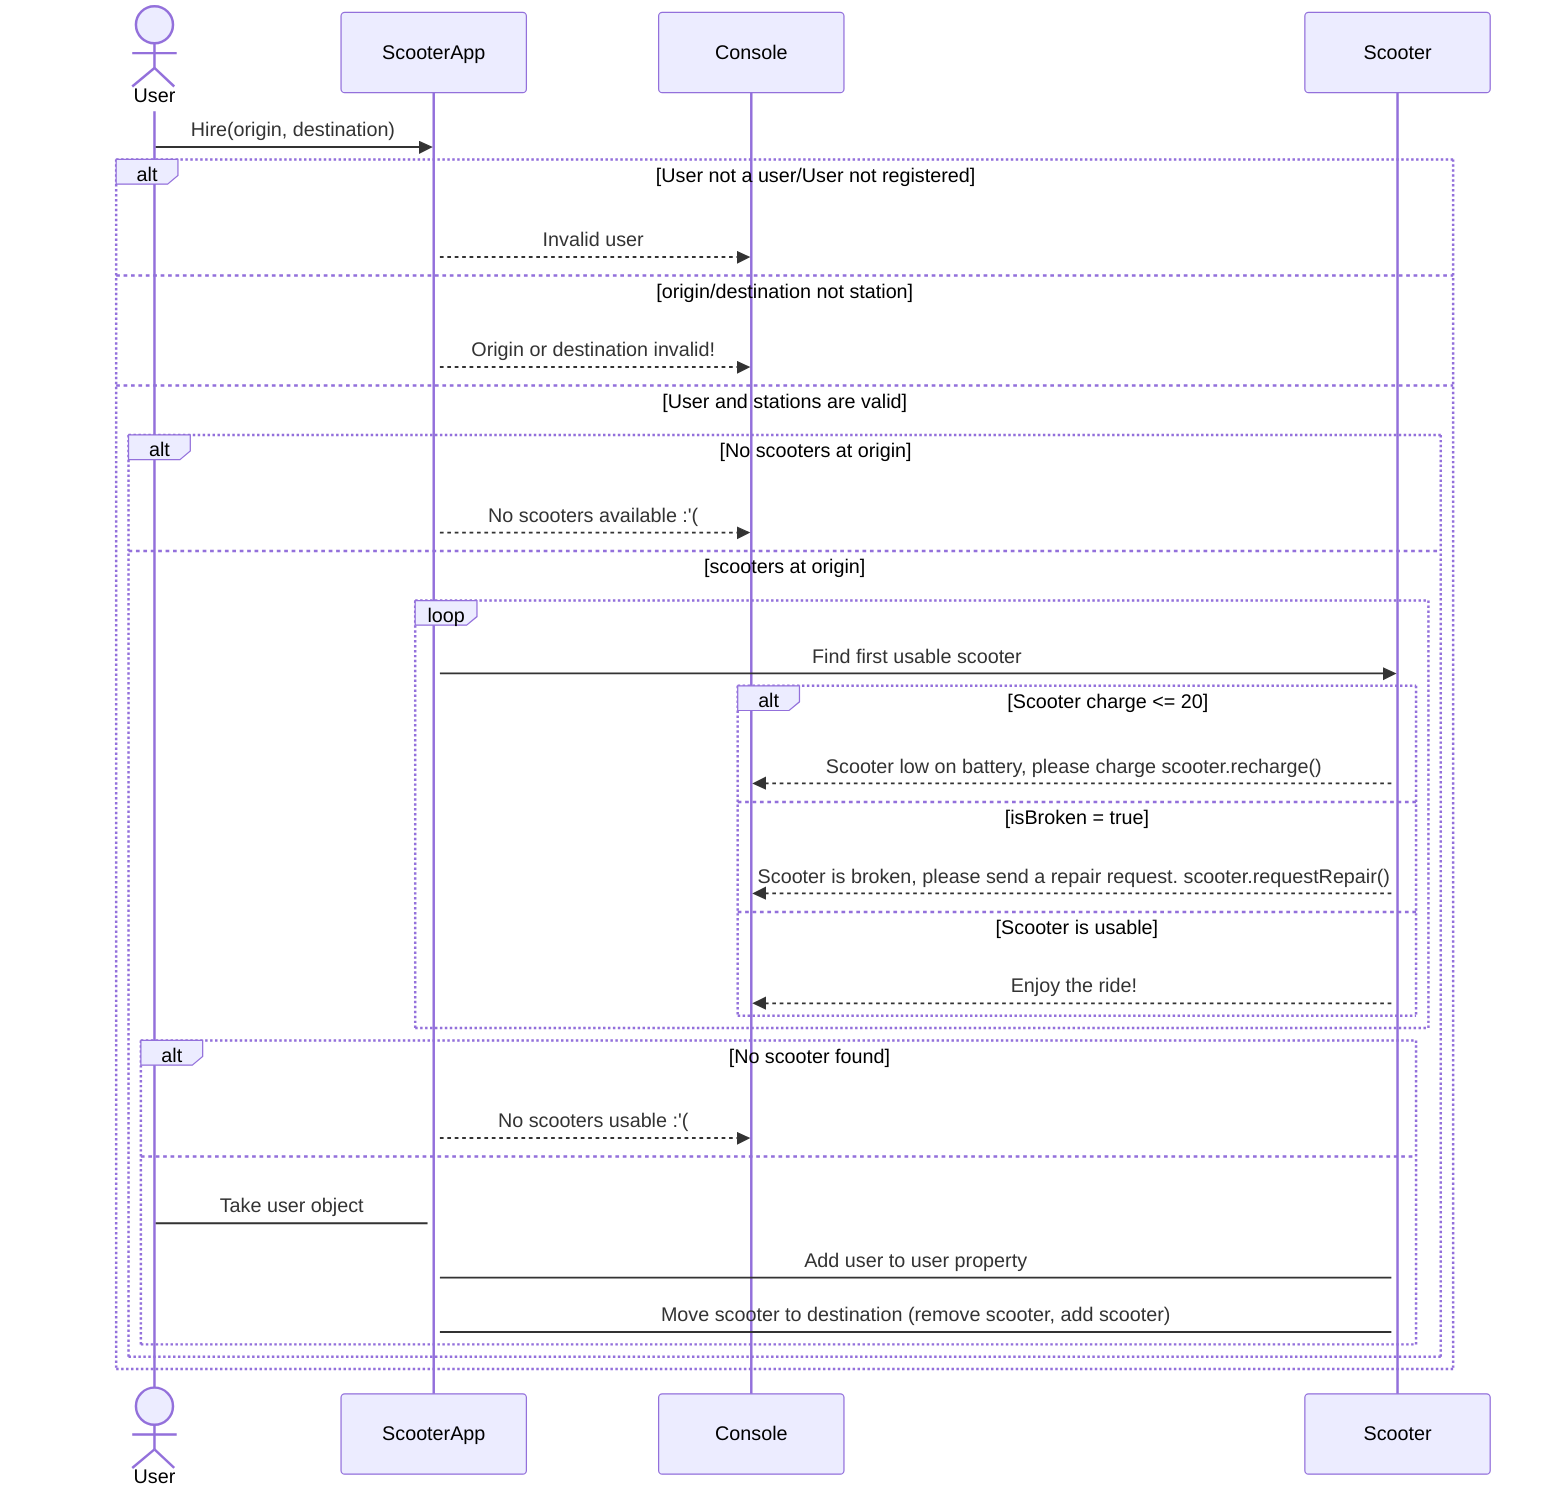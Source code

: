 sequenceDiagram
    actor User
    User ->> ScooterApp: Hire(origin, destination)
    activate ScooterApp
    alt User not a user/User not registered
        ScooterApp -->> Console: Invalid user
    else origin/destination not station
        ScooterApp -->> Console: Origin or destination invalid!
    else User and stations are valid
        alt No scooters at origin
            ScooterApp -->> Console: No scooters available :'(
        else scooters at origin
            loop
                ScooterApp ->> Scooter: Find first usable scooter
                activate Scooter
                alt Scooter charge <= 20
                    Scooter -->> Console: Scooter low on battery, please charge scooter.recharge()
                else isBroken = true
                    Scooter -->> Console: Scooter is broken, please send a repair request. scooter.requestRepair()
                else Scooter is usable
                     Scooter -->> Console: Enjoy the ride!
                end
            end
            alt No scooter found
                ScooterApp -->> Console:  No scooters usable :'(
            else
                User -> ScooterApp: Take user object
                ScooterApp -> Scooter: Add user to user property
                ScooterApp -> Scooter: Move scooter to destination (remove scooter, add scooter)
            end
        end
    end